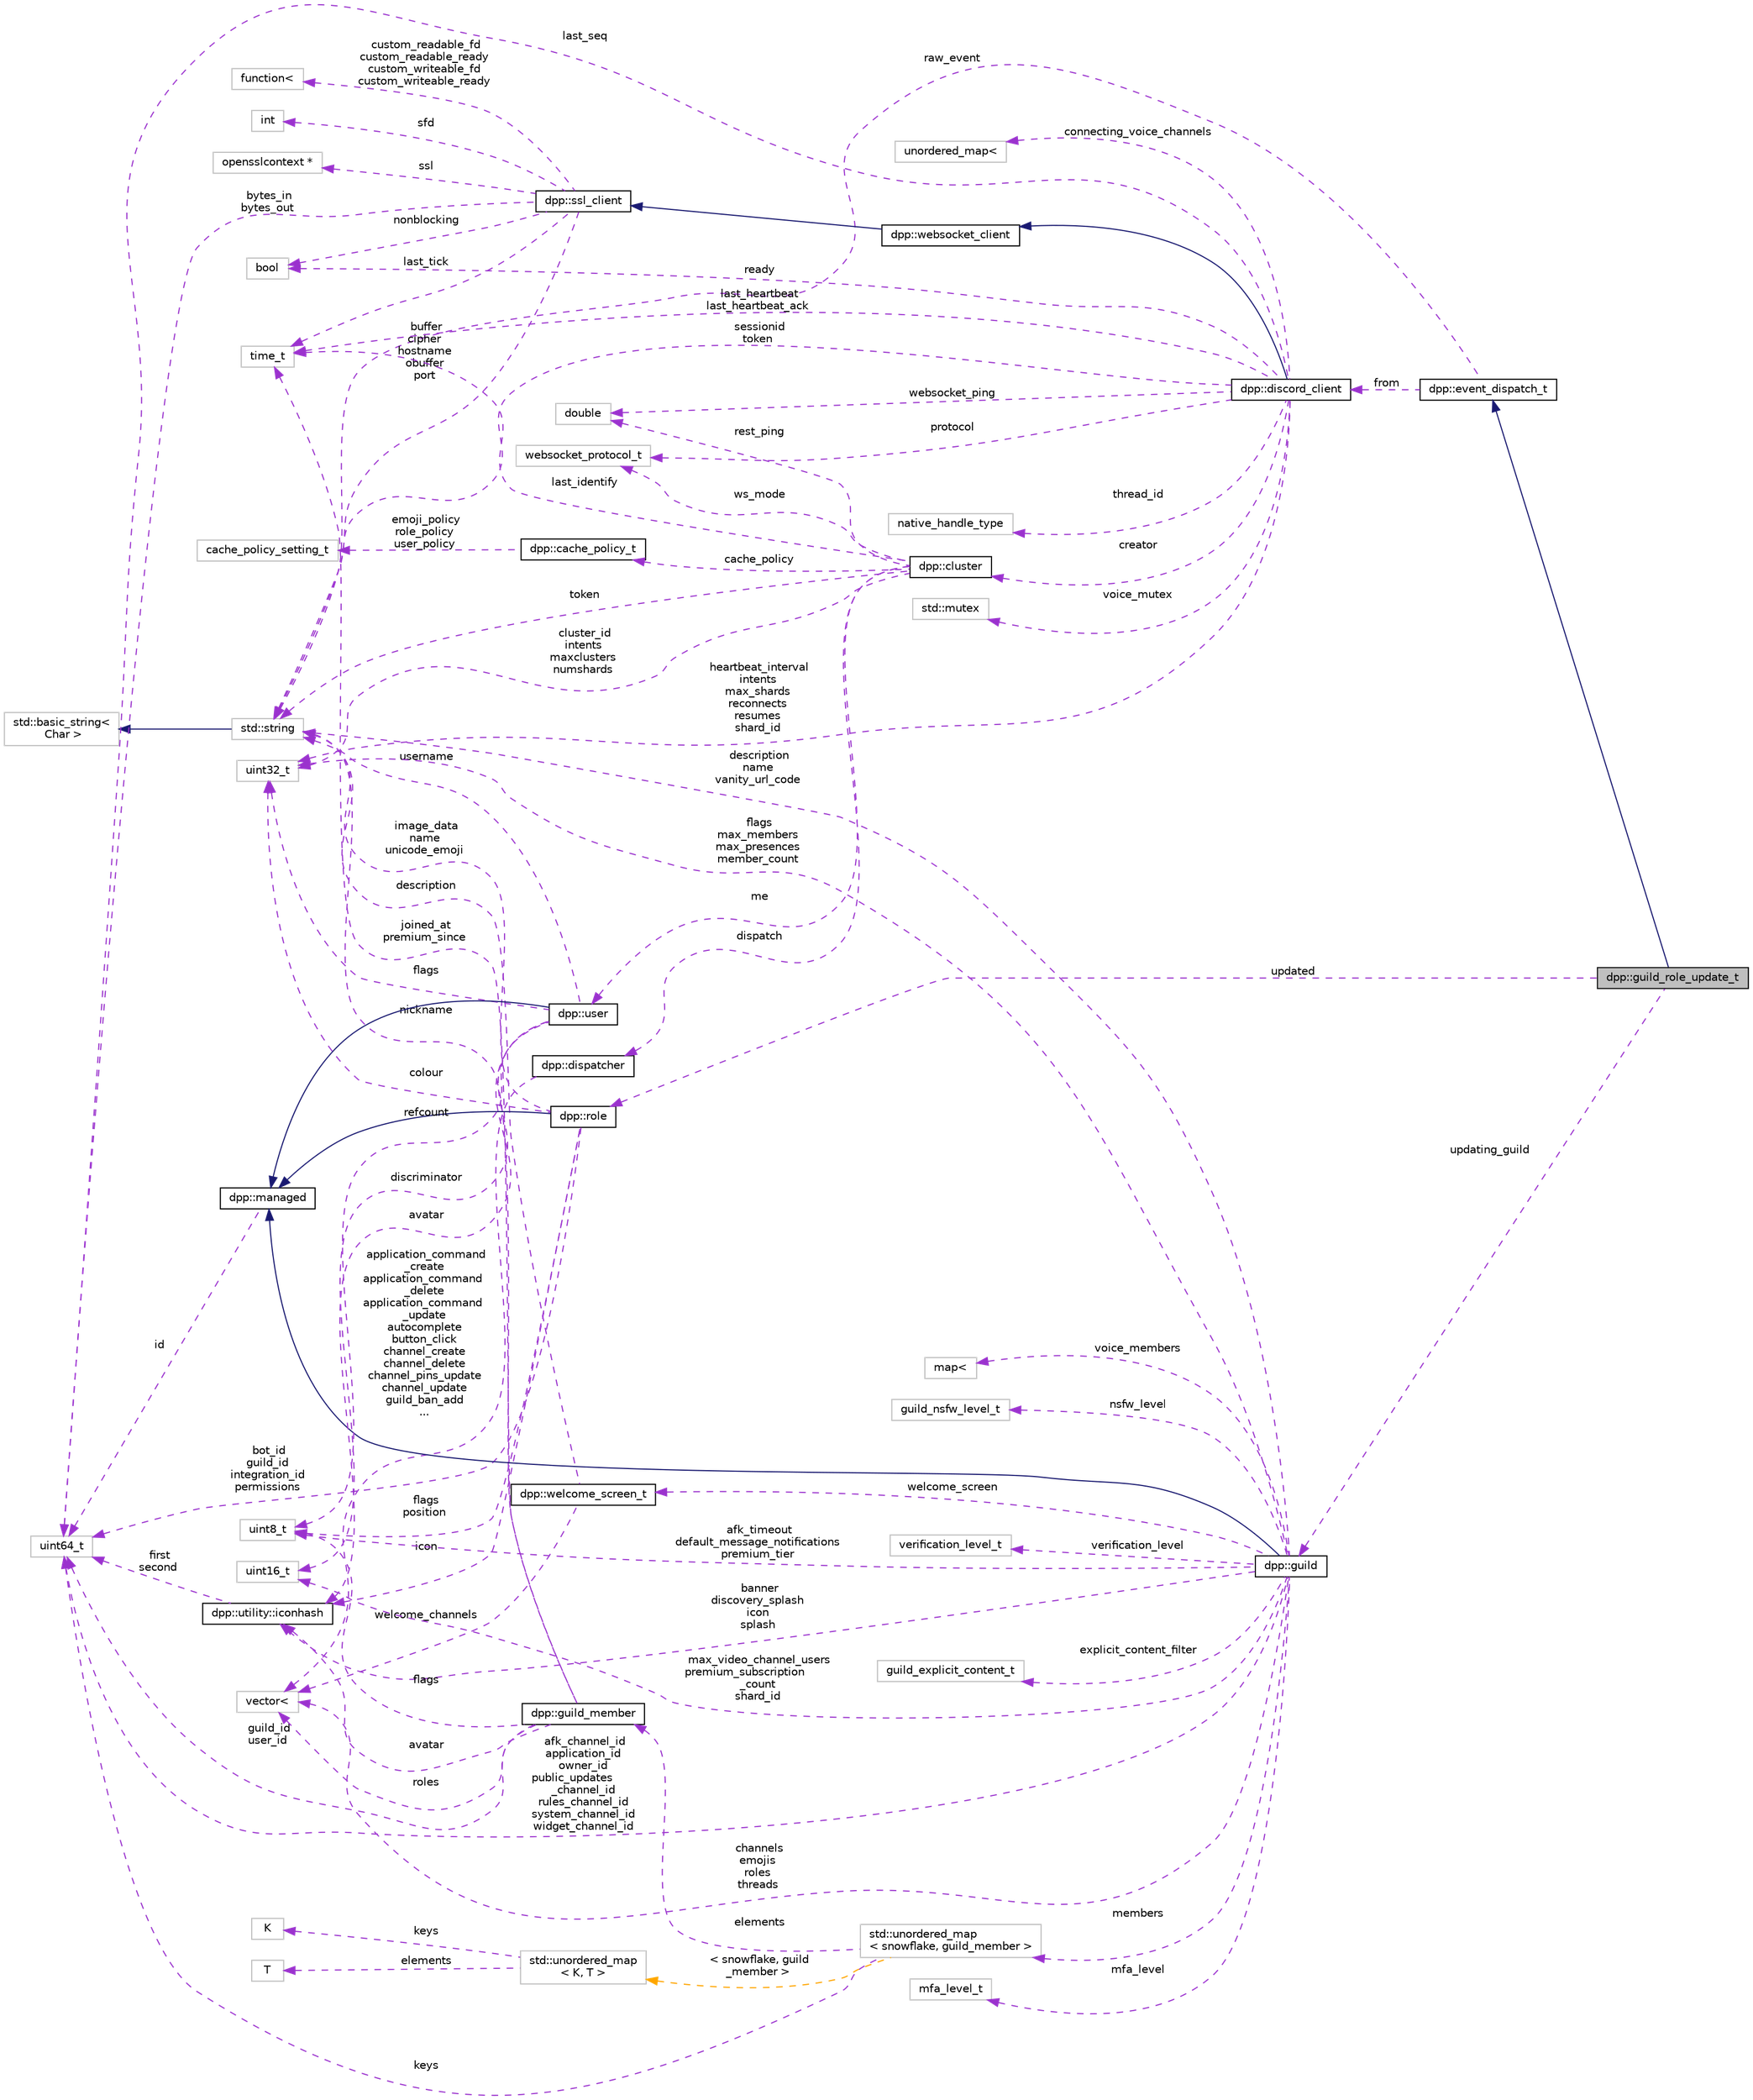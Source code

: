 digraph "dpp::guild_role_update_t"
{
 // INTERACTIVE_SVG=YES
 // LATEX_PDF_SIZE
  bgcolor="transparent";
  edge [fontname="Helvetica",fontsize="10",labelfontname="Helvetica",labelfontsize="10"];
  node [fontname="Helvetica",fontsize="10",shape=record];
  rankdir="LR";
  Node1 [label="dpp::guild_role_update_t",height=0.2,width=0.4,color="black", fillcolor="grey75", style="filled", fontcolor="black",tooltip="Guild role update."];
  Node2 -> Node1 [dir="back",color="midnightblue",fontsize="10",style="solid",fontname="Helvetica"];
  Node2 [label="dpp::event_dispatch_t",height=0.2,width=0.4,color="black",URL="$structdpp_1_1event__dispatch__t.html",tooltip="Base event parameter struct. Each event you receive from the library will have its parameter derived ..."];
  Node3 -> Node2 [dir="back",color="darkorchid3",fontsize="10",style="dashed",label=" raw_event" ,fontname="Helvetica"];
  Node3 [label="std::string",height=0.2,width=0.4,color="grey75",tooltip=" "];
  Node4 -> Node3 [dir="back",color="midnightblue",fontsize="10",style="solid",fontname="Helvetica"];
  Node4 [label="std::basic_string\<\l Char \>",height=0.2,width=0.4,color="grey75",tooltip=" "];
  Node5 -> Node2 [dir="back",color="darkorchid3",fontsize="10",style="dashed",label=" from" ,fontname="Helvetica"];
  Node5 [label="dpp::discord_client",height=0.2,width=0.4,color="black",URL="$classdpp_1_1discord__client.html",tooltip="Implements a discord client. Each discord_client connects to one shard and derives from a websocket c..."];
  Node6 -> Node5 [dir="back",color="midnightblue",fontsize="10",style="solid",fontname="Helvetica"];
  Node6 [label="dpp::websocket_client",height=0.2,width=0.4,color="black",URL="$classdpp_1_1websocket__client.html",tooltip="Implements a websocket client based on the SSL client."];
  Node7 -> Node6 [dir="back",color="midnightblue",fontsize="10",style="solid",fontname="Helvetica"];
  Node7 [label="dpp::ssl_client",height=0.2,width=0.4,color="black",URL="$classdpp_1_1ssl__client.html",tooltip="Implements a simple non-blocking SSL stream client."];
  Node3 -> Node7 [dir="back",color="darkorchid3",fontsize="10",style="dashed",label=" buffer\ncipher\nhostname\nobuffer\nport" ,fontname="Helvetica"];
  Node8 -> Node7 [dir="back",color="darkorchid3",fontsize="10",style="dashed",label=" nonblocking" ,fontname="Helvetica"];
  Node8 [label="bool",height=0.2,width=0.4,color="grey75",tooltip=" "];
  Node9 -> Node7 [dir="back",color="darkorchid3",fontsize="10",style="dashed",label=" sfd" ,fontname="Helvetica"];
  Node9 [label="int",height=0.2,width=0.4,color="grey75",tooltip=" "];
  Node10 -> Node7 [dir="back",color="darkorchid3",fontsize="10",style="dashed",label=" ssl" ,fontname="Helvetica"];
  Node10 [label="opensslcontext *",height=0.2,width=0.4,color="grey75",tooltip=" "];
  Node11 -> Node7 [dir="back",color="darkorchid3",fontsize="10",style="dashed",label=" last_tick" ,fontname="Helvetica"];
  Node11 [label="time_t",height=0.2,width=0.4,color="grey75",tooltip=" "];
  Node12 -> Node7 [dir="back",color="darkorchid3",fontsize="10",style="dashed",label=" bytes_in\nbytes_out" ,fontname="Helvetica"];
  Node12 [label="uint64_t",height=0.2,width=0.4,color="grey75",tooltip=" "];
  Node13 -> Node7 [dir="back",color="darkorchid3",fontsize="10",style="dashed",label=" custom_readable_fd\ncustom_readable_ready\ncustom_writeable_fd\ncustom_writeable_ready" ,fontname="Helvetica"];
  Node13 [label="function\<",height=0.2,width=0.4,color="grey75",tooltip=" "];
  Node14 -> Node5 [dir="back",color="darkorchid3",fontsize="10",style="dashed",label=" creator" ,fontname="Helvetica"];
  Node14 [label="dpp::cluster",height=0.2,width=0.4,color="black",URL="$classdpp_1_1cluster.html",tooltip="The cluster class represents a group of shards and a command queue for sending and receiving commands..."];
  Node3 -> Node14 [dir="back",color="darkorchid3",fontsize="10",style="dashed",label=" token" ,fontname="Helvetica"];
  Node11 -> Node14 [dir="back",color="darkorchid3",fontsize="10",style="dashed",label=" last_identify" ,fontname="Helvetica"];
  Node15 -> Node14 [dir="back",color="darkorchid3",fontsize="10",style="dashed",label=" cluster_id\nintents\nmaxclusters\nnumshards" ,fontname="Helvetica"];
  Node15 [label="uint32_t",height=0.2,width=0.4,color="grey75",tooltip=" "];
  Node16 -> Node14 [dir="back",color="darkorchid3",fontsize="10",style="dashed",label=" rest_ping" ,fontname="Helvetica"];
  Node16 [label="double",height=0.2,width=0.4,color="grey75",tooltip=" "];
  Node17 -> Node14 [dir="back",color="darkorchid3",fontsize="10",style="dashed",label=" dispatch" ,fontname="Helvetica"];
  Node17 [label="dpp::dispatcher",height=0.2,width=0.4,color="black",URL="$classdpp_1_1dispatcher.html",tooltip="The dispatcher class contains a set of std::functions representing hooked events that the user code i..."];
  Node18 -> Node17 [dir="back",color="darkorchid3",fontsize="10",style="dashed",label=" application_command\l_create\napplication_command\l_delete\napplication_command\l_update\nautocomplete\nbutton_click\nchannel_create\nchannel_delete\nchannel_pins_update\nchannel_update\nguild_ban_add\n..." ,fontname="Helvetica"];
  Node18 [label="vector\<",height=0.2,width=0.4,color="grey75",tooltip=" "];
  Node19 -> Node14 [dir="back",color="darkorchid3",fontsize="10",style="dashed",label=" me" ,fontname="Helvetica"];
  Node19 [label="dpp::user",height=0.2,width=0.4,color="black",URL="$classdpp_1_1user.html",tooltip="Represents a user on discord. May or may not be a member of a dpp::guild."];
  Node20 -> Node19 [dir="back",color="midnightblue",fontsize="10",style="solid",fontname="Helvetica"];
  Node20 [label="dpp::managed",height=0.2,width=0.4,color="black",URL="$classdpp_1_1managed.html",tooltip="The managed class is the base class for various types that can be stored in a cache that are identifi..."];
  Node12 -> Node20 [dir="back",color="darkorchid3",fontsize="10",style="dashed",label=" id" ,fontname="Helvetica"];
  Node3 -> Node19 [dir="back",color="darkorchid3",fontsize="10",style="dashed",label=" username" ,fontname="Helvetica"];
  Node21 -> Node19 [dir="back",color="darkorchid3",fontsize="10",style="dashed",label=" discriminator" ,fontname="Helvetica"];
  Node21 [label="uint16_t",height=0.2,width=0.4,color="grey75",tooltip=" "];
  Node22 -> Node19 [dir="back",color="darkorchid3",fontsize="10",style="dashed",label=" avatar" ,fontname="Helvetica"];
  Node22 [label="dpp::utility::iconhash",height=0.2,width=0.4,color="black",URL="$structdpp_1_1utility_1_1iconhash.html",tooltip="Store a 128 bit icon hash (profile picture, server icon etc) as a 128 bit binary value made of two ui..."];
  Node12 -> Node22 [dir="back",color="darkorchid3",fontsize="10",style="dashed",label=" first\nsecond" ,fontname="Helvetica"];
  Node15 -> Node19 [dir="back",color="darkorchid3",fontsize="10",style="dashed",label=" flags" ,fontname="Helvetica"];
  Node23 -> Node19 [dir="back",color="darkorchid3",fontsize="10",style="dashed",label=" refcount" ,fontname="Helvetica"];
  Node23 [label="uint8_t",height=0.2,width=0.4,color="grey75",tooltip=" "];
  Node24 -> Node14 [dir="back",color="darkorchid3",fontsize="10",style="dashed",label=" cache_policy" ,fontname="Helvetica"];
  Node24 [label="dpp::cache_policy_t",height=0.2,width=0.4,color="black",URL="$structdpp_1_1cache__policy__t.html",tooltip="Represents the caching policy of the cluster."];
  Node25 -> Node24 [dir="back",color="darkorchid3",fontsize="10",style="dashed",label=" emoji_policy\nrole_policy\nuser_policy" ,fontname="Helvetica"];
  Node25 [label="cache_policy_setting_t",height=0.2,width=0.4,color="grey75",tooltip=" "];
  Node26 -> Node14 [dir="back",color="darkorchid3",fontsize="10",style="dashed",label=" ws_mode" ,fontname="Helvetica"];
  Node26 [label="websocket_protocol_t",height=0.2,width=0.4,color="grey75",tooltip=" "];
  Node15 -> Node5 [dir="back",color="darkorchid3",fontsize="10",style="dashed",label=" heartbeat_interval\nintents\nmax_shards\nreconnects\nresumes\nshard_id" ,fontname="Helvetica"];
  Node11 -> Node5 [dir="back",color="darkorchid3",fontsize="10",style="dashed",label=" last_heartbeat\nlast_heartbeat_ack" ,fontname="Helvetica"];
  Node27 -> Node5 [dir="back",color="darkorchid3",fontsize="10",style="dashed",label=" thread_id" ,fontname="Helvetica"];
  Node27 [label="native_handle_type",height=0.2,width=0.4,color="grey75",tooltip=" "];
  Node12 -> Node5 [dir="back",color="darkorchid3",fontsize="10",style="dashed",label=" last_seq" ,fontname="Helvetica"];
  Node3 -> Node5 [dir="back",color="darkorchid3",fontsize="10",style="dashed",label=" sessionid\ntoken" ,fontname="Helvetica"];
  Node28 -> Node5 [dir="back",color="darkorchid3",fontsize="10",style="dashed",label=" voice_mutex" ,fontname="Helvetica"];
  Node28 [label="std::mutex",height=0.2,width=0.4,color="grey75",tooltip=" "];
  Node16 -> Node5 [dir="back",color="darkorchid3",fontsize="10",style="dashed",label=" websocket_ping" ,fontname="Helvetica"];
  Node8 -> Node5 [dir="back",color="darkorchid3",fontsize="10",style="dashed",label=" ready" ,fontname="Helvetica"];
  Node26 -> Node5 [dir="back",color="darkorchid3",fontsize="10",style="dashed",label=" protocol" ,fontname="Helvetica"];
  Node29 -> Node5 [dir="back",color="darkorchid3",fontsize="10",style="dashed",label=" connecting_voice_channels" ,fontname="Helvetica"];
  Node29 [label="unordered_map\<",height=0.2,width=0.4,color="grey75",tooltip=" "];
  Node30 -> Node1 [dir="back",color="darkorchid3",fontsize="10",style="dashed",label=" updating_guild" ,fontname="Helvetica"];
  Node30 [label="dpp::guild",height=0.2,width=0.4,color="black",URL="$classdpp_1_1guild.html",tooltip="Represents a guild on Discord (AKA a server)"];
  Node20 -> Node30 [dir="back",color="midnightblue",fontsize="10",style="solid",fontname="Helvetica"];
  Node21 -> Node30 [dir="back",color="darkorchid3",fontsize="10",style="dashed",label=" max_video_channel_users\npremium_subscription\l_count\nshard_id" ,fontname="Helvetica"];
  Node15 -> Node30 [dir="back",color="darkorchid3",fontsize="10",style="dashed",label=" flags\nmax_members\nmax_presences\nmember_count" ,fontname="Helvetica"];
  Node3 -> Node30 [dir="back",color="darkorchid3",fontsize="10",style="dashed",label=" description\nname\nvanity_url_code" ,fontname="Helvetica"];
  Node22 -> Node30 [dir="back",color="darkorchid3",fontsize="10",style="dashed",label=" banner\ndiscovery_splash\nicon\nsplash" ,fontname="Helvetica"];
  Node12 -> Node30 [dir="back",color="darkorchid3",fontsize="10",style="dashed",label=" afk_channel_id\napplication_id\nowner_id\npublic_updates\l_channel_id\nrules_channel_id\nsystem_channel_id\nwidget_channel_id" ,fontname="Helvetica"];
  Node23 -> Node30 [dir="back",color="darkorchid3",fontsize="10",style="dashed",label=" afk_timeout\ndefault_message_notifications\npremium_tier" ,fontname="Helvetica"];
  Node31 -> Node30 [dir="back",color="darkorchid3",fontsize="10",style="dashed",label=" verification_level" ,fontname="Helvetica"];
  Node31 [label="verification_level_t",height=0.2,width=0.4,color="grey75",tooltip=" "];
  Node32 -> Node30 [dir="back",color="darkorchid3",fontsize="10",style="dashed",label=" explicit_content_filter" ,fontname="Helvetica"];
  Node32 [label="guild_explicit_content_t",height=0.2,width=0.4,color="grey75",tooltip=" "];
  Node33 -> Node30 [dir="back",color="darkorchid3",fontsize="10",style="dashed",label=" mfa_level" ,fontname="Helvetica"];
  Node33 [label="mfa_level_t",height=0.2,width=0.4,color="grey75",tooltip=" "];
  Node18 -> Node30 [dir="back",color="darkorchid3",fontsize="10",style="dashed",label=" channels\nemojis\nroles\nthreads" ,fontname="Helvetica"];
  Node34 -> Node30 [dir="back",color="darkorchid3",fontsize="10",style="dashed",label=" members" ,fontname="Helvetica"];
  Node34 [label="std::unordered_map\l\< snowflake, guild_member \>",height=0.2,width=0.4,color="grey75",tooltip=" "];
  Node12 -> Node34 [dir="back",color="darkorchid3",fontsize="10",style="dashed",label=" keys" ,fontname="Helvetica"];
  Node35 -> Node34 [dir="back",color="darkorchid3",fontsize="10",style="dashed",label=" elements" ,fontname="Helvetica"];
  Node35 [label="dpp::guild_member",height=0.2,width=0.4,color="black",URL="$classdpp_1_1guild__member.html",tooltip="Represents dpp::user membership upon a dpp::guild. This contains the user's nickname,..."];
  Node3 -> Node35 [dir="back",color="darkorchid3",fontsize="10",style="dashed",label=" nickname" ,fontname="Helvetica"];
  Node12 -> Node35 [dir="back",color="darkorchid3",fontsize="10",style="dashed",label=" guild_id\nuser_id" ,fontname="Helvetica"];
  Node18 -> Node35 [dir="back",color="darkorchid3",fontsize="10",style="dashed",label=" roles" ,fontname="Helvetica"];
  Node11 -> Node35 [dir="back",color="darkorchid3",fontsize="10",style="dashed",label=" joined_at\npremium_since" ,fontname="Helvetica"];
  Node23 -> Node35 [dir="back",color="darkorchid3",fontsize="10",style="dashed",label=" flags" ,fontname="Helvetica"];
  Node22 -> Node35 [dir="back",color="darkorchid3",fontsize="10",style="dashed",label=" avatar" ,fontname="Helvetica"];
  Node36 -> Node34 [dir="back",color="orange",fontsize="10",style="dashed",label=" \< snowflake, guild\l_member \>" ,fontname="Helvetica"];
  Node36 [label="std::unordered_map\l\< K, T \>",height=0.2,width=0.4,color="grey75",tooltip=" "];
  Node37 -> Node36 [dir="back",color="darkorchid3",fontsize="10",style="dashed",label=" keys" ,fontname="Helvetica"];
  Node37 [label="K",height=0.2,width=0.4,color="grey75",tooltip=" "];
  Node38 -> Node36 [dir="back",color="darkorchid3",fontsize="10",style="dashed",label=" elements" ,fontname="Helvetica"];
  Node38 [label="T",height=0.2,width=0.4,color="grey75",tooltip=" "];
  Node39 -> Node30 [dir="back",color="darkorchid3",fontsize="10",style="dashed",label=" voice_members" ,fontname="Helvetica"];
  Node39 [label="map\<",height=0.2,width=0.4,color="grey75",tooltip=" "];
  Node40 -> Node30 [dir="back",color="darkorchid3",fontsize="10",style="dashed",label=" welcome_screen" ,fontname="Helvetica"];
  Node40 [label="dpp::welcome_screen_t",height=0.2,width=0.4,color="black",URL="$structdpp_1_1welcome__screen__t.html",tooltip="Defines a server's welcome screen."];
  Node3 -> Node40 [dir="back",color="darkorchid3",fontsize="10",style="dashed",label=" description" ,fontname="Helvetica"];
  Node18 -> Node40 [dir="back",color="darkorchid3",fontsize="10",style="dashed",label=" welcome_channels" ,fontname="Helvetica"];
  Node41 -> Node30 [dir="back",color="darkorchid3",fontsize="10",style="dashed",label=" nsfw_level" ,fontname="Helvetica"];
  Node41 [label="guild_nsfw_level_t",height=0.2,width=0.4,color="grey75",tooltip=" "];
  Node42 -> Node1 [dir="back",color="darkorchid3",fontsize="10",style="dashed",label=" updated" ,fontname="Helvetica"];
  Node42 [label="dpp::role",height=0.2,width=0.4,color="black",URL="$classdpp_1_1role.html",tooltip="Represents a role within a dpp::guild. Roles are combined via logical OR of the permission bitmasks,..."];
  Node20 -> Node42 [dir="back",color="midnightblue",fontsize="10",style="solid",fontname="Helvetica"];
  Node3 -> Node42 [dir="back",color="darkorchid3",fontsize="10",style="dashed",label=" image_data\nname\nunicode_emoji" ,fontname="Helvetica"];
  Node12 -> Node42 [dir="back",color="darkorchid3",fontsize="10",style="dashed",label=" bot_id\nguild_id\nintegration_id\npermissions" ,fontname="Helvetica"];
  Node15 -> Node42 [dir="back",color="darkorchid3",fontsize="10",style="dashed",label=" colour" ,fontname="Helvetica"];
  Node23 -> Node42 [dir="back",color="darkorchid3",fontsize="10",style="dashed",label=" flags\nposition" ,fontname="Helvetica"];
  Node22 -> Node42 [dir="back",color="darkorchid3",fontsize="10",style="dashed",label=" icon" ,fontname="Helvetica"];
}
